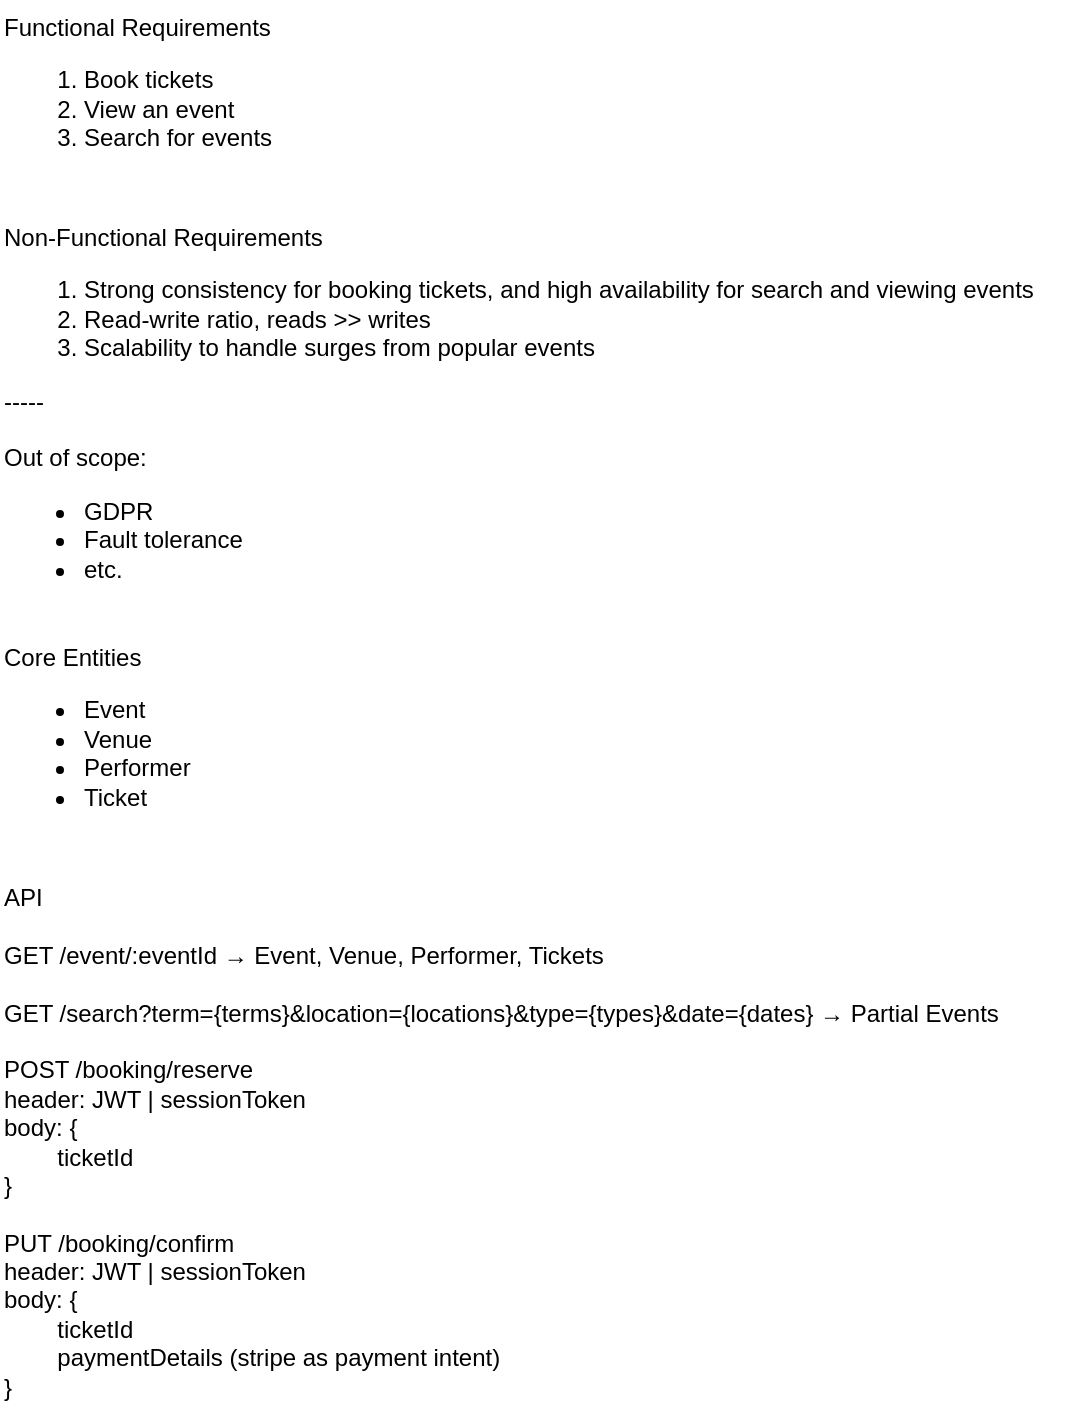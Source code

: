 <mxfile version="24.8.6">
  <diagram name="Page-1" id="2PX046yWAE0F68nmA5gT">
    <mxGraphModel dx="2479" dy="756" grid="1" gridSize="10" guides="1" tooltips="1" connect="1" arrows="1" fold="1" page="1" pageScale="1" pageWidth="1700" pageHeight="1100" math="0" shadow="0">
      <root>
        <mxCell id="0" />
        <mxCell id="1" parent="0" />
        <mxCell id="RG29Gt4kNFogIGyosR_q-3" value="Functional Requirements&lt;div&gt;&lt;ol&gt;&lt;li&gt;Book tickets&lt;/li&gt;&lt;li&gt;View an event&lt;/li&gt;&lt;li&gt;Search for events&lt;/li&gt;&lt;/ol&gt;&lt;/div&gt;" style="text;html=1;align=left;verticalAlign=top;resizable=0;points=[];autosize=1;strokeColor=none;fillColor=none;" vertex="1" parent="1">
          <mxGeometry x="-300" y="45" width="160" height="90" as="geometry" />
        </mxCell>
        <mxCell id="RG29Gt4kNFogIGyosR_q-4" value="Non-Functional Requirements&lt;div&gt;&lt;ol&gt;&lt;li&gt;Strong consistency for booking tickets, and high availability for search and viewing events&lt;/li&gt;&lt;li&gt;Read-write ratio, reads &amp;gt;&amp;gt; writes&amp;nbsp;&lt;/li&gt;&lt;li&gt;Scalability to handle surges from popular events&lt;/li&gt;&lt;/ol&gt;&lt;div&gt;-----&lt;/div&gt;&lt;/div&gt;&lt;div&gt;&lt;br&gt;&lt;/div&gt;&lt;div&gt;Out of scope:&lt;/div&gt;&lt;div&gt;&lt;ul&gt;&lt;li&gt;GDPR&lt;/li&gt;&lt;li&gt;Fault tolerance&lt;/li&gt;&lt;li&gt;etc.&lt;/li&gt;&lt;/ul&gt;&lt;/div&gt;" style="text;html=1;align=left;verticalAlign=top;resizable=0;points=[];autosize=1;strokeColor=none;fillColor=none;" vertex="1" parent="1">
          <mxGeometry x="-300" y="150" width="540" height="200" as="geometry" />
        </mxCell>
        <mxCell id="RG29Gt4kNFogIGyosR_q-5" value="Core Entities&lt;div&gt;&lt;ul&gt;&lt;li&gt;Event&lt;/li&gt;&lt;li&gt;Venue&lt;/li&gt;&lt;li&gt;Performer&lt;/li&gt;&lt;li&gt;Ticket&lt;/li&gt;&lt;/ul&gt;&lt;/div&gt;" style="text;html=1;align=left;verticalAlign=top;resizable=0;points=[];autosize=1;strokeColor=none;fillColor=none;" vertex="1" parent="1">
          <mxGeometry x="-300" y="360" width="120" height="110" as="geometry" />
        </mxCell>
        <mxCell id="RG29Gt4kNFogIGyosR_q-6" value="API&lt;div&gt;&lt;br&gt;&lt;/div&gt;&lt;div&gt;GET /event/:eventId → Event, Venue, Performer, Tickets&lt;/div&gt;&lt;div&gt;&lt;br&gt;&lt;/div&gt;&lt;div&gt;GET /search?term={terms}&amp;amp;location={locations}&amp;amp;type={types}&amp;amp;date={dates} → Partial Events&lt;/div&gt;&lt;div&gt;&lt;br&gt;&lt;/div&gt;&lt;div&gt;POST /booking/reserve&lt;/div&gt;&lt;div&gt;header: JWT | sessionToken&lt;/div&gt;&lt;div&gt;body: {&lt;/div&gt;&lt;div&gt;&lt;span style=&quot;white-space: pre;&quot;&gt;&#x9;ticketId&lt;/span&gt;&lt;br&gt;&lt;/div&gt;&lt;div&gt;&lt;span style=&quot;white-space: pre;&quot;&gt;}&lt;/span&gt;&lt;/div&gt;&lt;div&gt;&lt;span style=&quot;white-space: pre;&quot;&gt;&lt;br&gt;&lt;/span&gt;&lt;/div&gt;&lt;div&gt;&lt;span style=&quot;white-space: pre;&quot;&gt;PUT /booking/confirm&lt;/span&gt;&lt;/div&gt;&lt;div&gt;&lt;span style=&quot;white-space: pre;&quot;&gt;header: JWT | sessionToken&lt;/span&gt;&lt;/div&gt;&lt;div&gt;&lt;span style=&quot;white-space: pre;&quot;&gt;body: {&lt;/span&gt;&lt;/div&gt;&lt;div&gt;&lt;span style=&quot;white-space: pre;&quot;&gt;&lt;span style=&quot;white-space: pre;&quot;&gt;&#x9;ticketId&lt;/span&gt;&lt;br&gt;&lt;/span&gt;&lt;/div&gt;&lt;div&gt;&lt;span style=&quot;white-space: pre;&quot;&gt;&lt;span style=&quot;white-space: pre;&quot;&gt;&lt;span style=&quot;white-space: pre;&quot;&gt;&#x9;paymentDetails (stripe as payment intent)&lt;/span&gt;&lt;br&gt;&lt;/span&gt;&lt;/span&gt;&lt;/div&gt;&lt;div&gt;&lt;span style=&quot;white-space: pre;&quot;&gt;&lt;span style=&quot;white-space: pre;&quot;&gt;&lt;span style=&quot;white-space: pre;&quot;&gt;}&lt;/span&gt;&lt;/span&gt;&lt;/span&gt;&lt;/div&gt;" style="text;html=1;align=left;verticalAlign=top;resizable=0;points=[];autosize=1;strokeColor=none;fillColor=none;" vertex="1" parent="1">
          <mxGeometry x="-300" y="480" width="520" height="270" as="geometry" />
        </mxCell>
      </root>
    </mxGraphModel>
  </diagram>
</mxfile>

